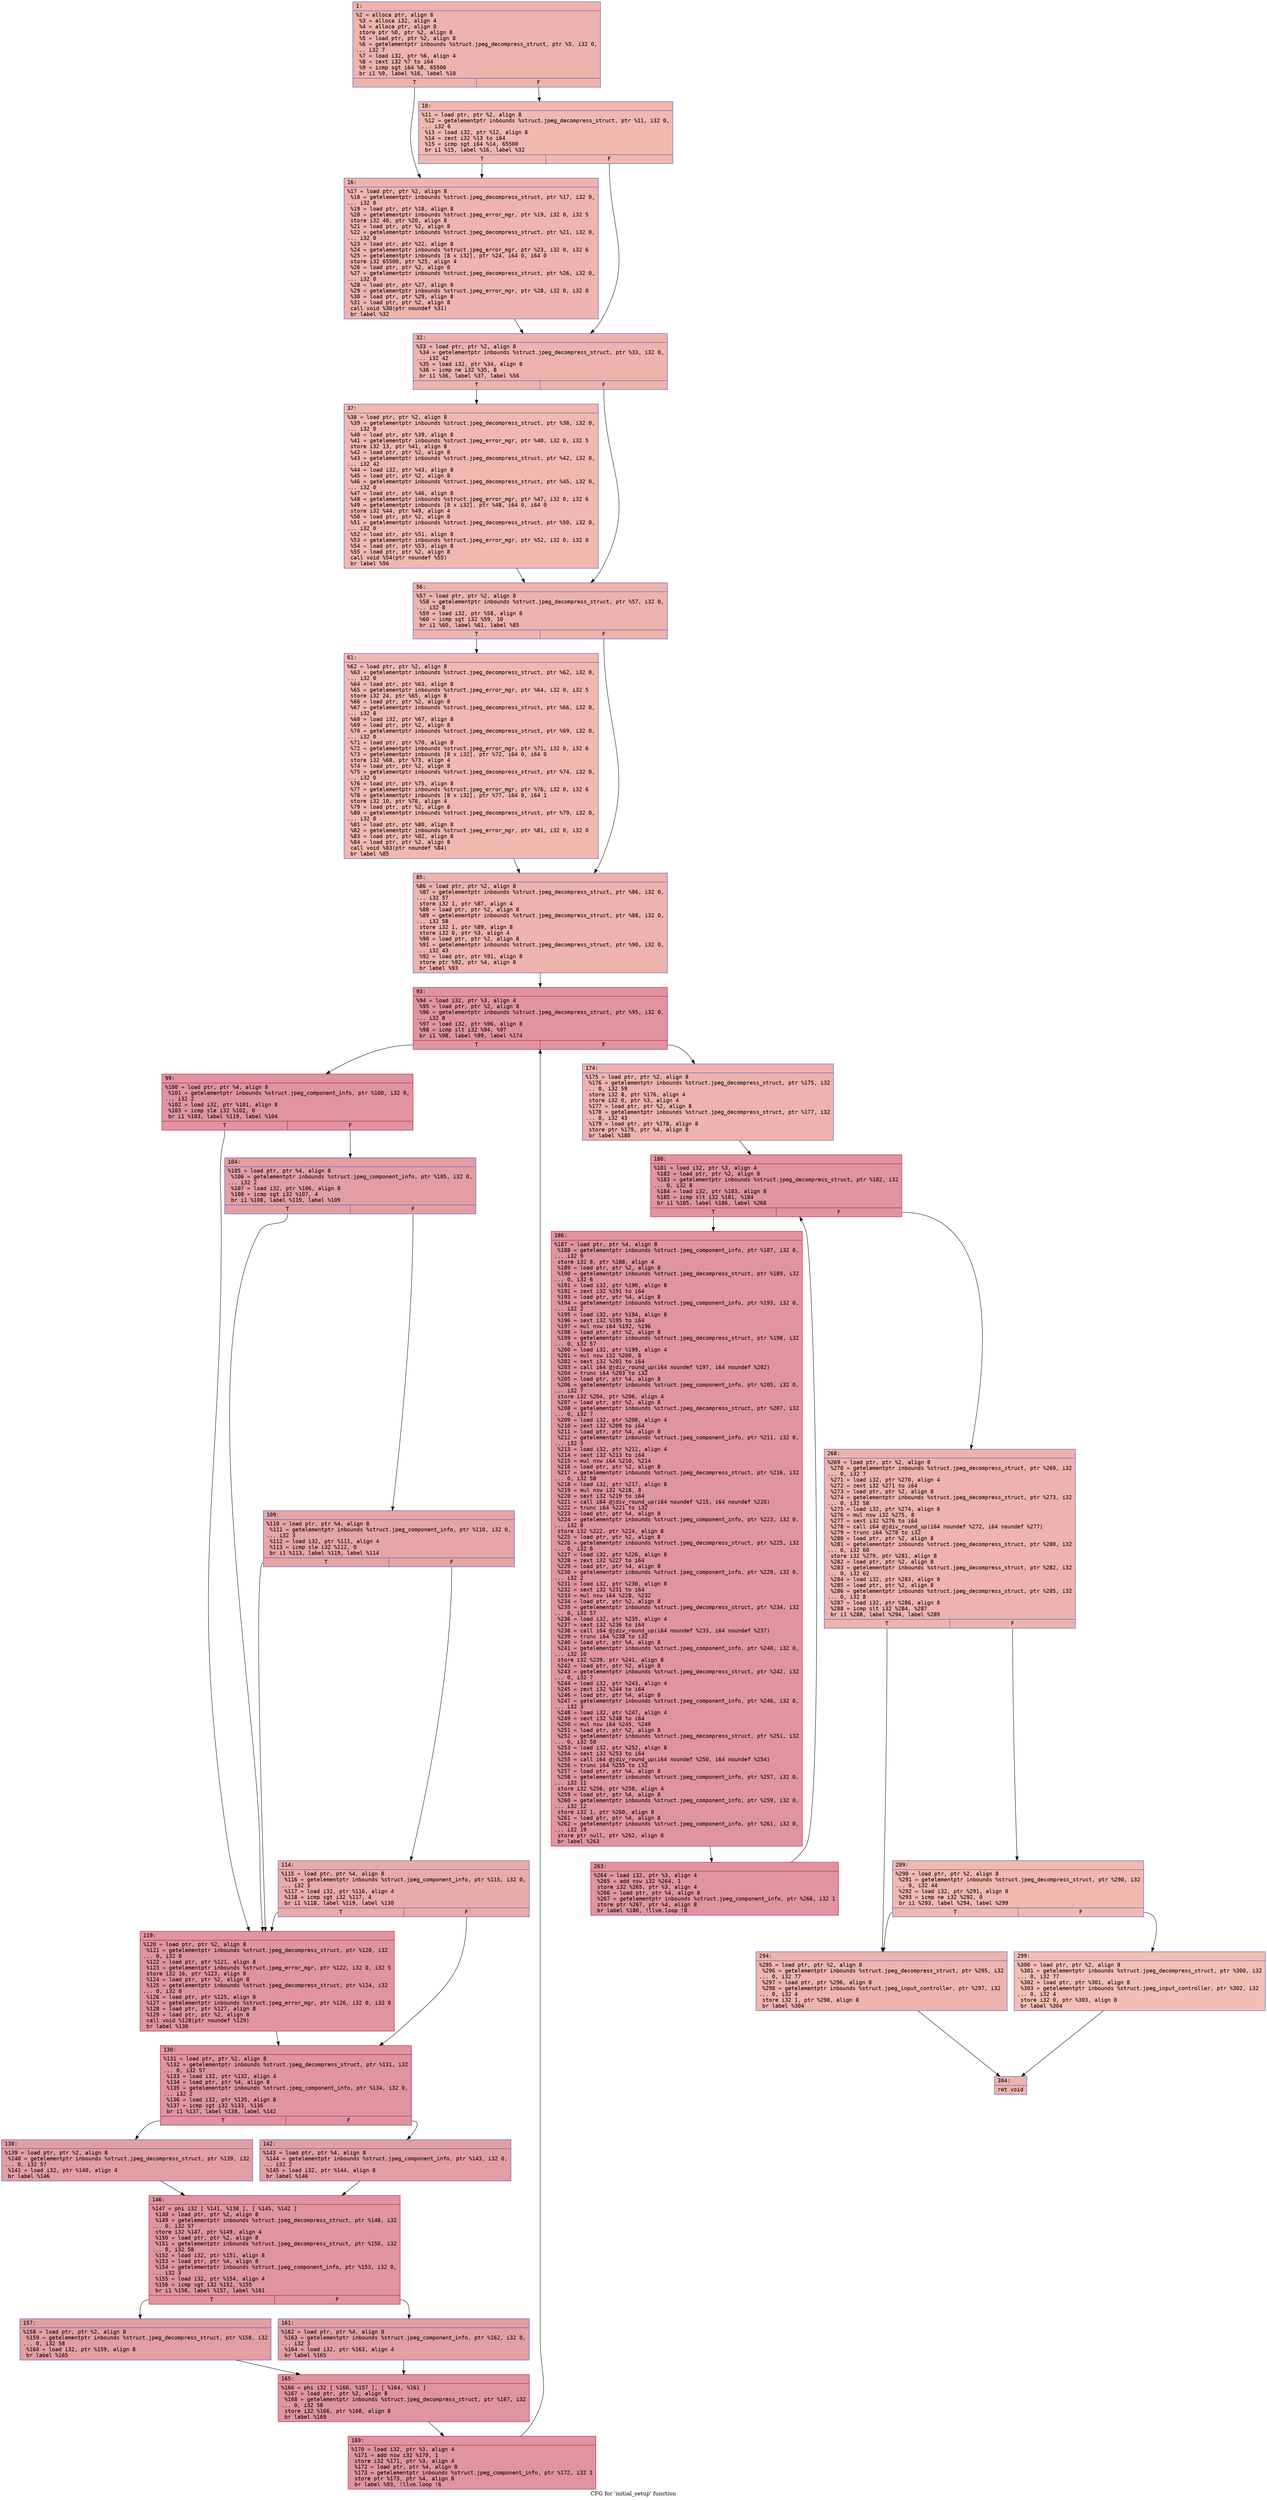 digraph "CFG for 'initial_setup' function" {
	label="CFG for 'initial_setup' function";

	Node0x600002cd67b0 [shape=record,color="#3d50c3ff", style=filled, fillcolor="#d6524470" fontname="Courier",label="{1:\l|  %2 = alloca ptr, align 8\l  %3 = alloca i32, align 4\l  %4 = alloca ptr, align 8\l  store ptr %0, ptr %2, align 8\l  %5 = load ptr, ptr %2, align 8\l  %6 = getelementptr inbounds %struct.jpeg_decompress_struct, ptr %5, i32 0,\l... i32 7\l  %7 = load i32, ptr %6, align 4\l  %8 = zext i32 %7 to i64\l  %9 = icmp sgt i64 %8, 65500\l  br i1 %9, label %16, label %10\l|{<s0>T|<s1>F}}"];
	Node0x600002cd67b0:s0 -> Node0x600002cd6850[tooltip="1 -> 16\nProbability 50.00%" ];
	Node0x600002cd67b0:s1 -> Node0x600002cd6800[tooltip="1 -> 10\nProbability 50.00%" ];
	Node0x600002cd6800 [shape=record,color="#3d50c3ff", style=filled, fillcolor="#dc5d4a70" fontname="Courier",label="{10:\l|  %11 = load ptr, ptr %2, align 8\l  %12 = getelementptr inbounds %struct.jpeg_decompress_struct, ptr %11, i32 0,\l... i32 6\l  %13 = load i32, ptr %12, align 8\l  %14 = zext i32 %13 to i64\l  %15 = icmp sgt i64 %14, 65500\l  br i1 %15, label %16, label %32\l|{<s0>T|<s1>F}}"];
	Node0x600002cd6800:s0 -> Node0x600002cd6850[tooltip="10 -> 16\nProbability 50.00%" ];
	Node0x600002cd6800:s1 -> Node0x600002cd68a0[tooltip="10 -> 32\nProbability 50.00%" ];
	Node0x600002cd6850 [shape=record,color="#3d50c3ff", style=filled, fillcolor="#d8564670" fontname="Courier",label="{16:\l|  %17 = load ptr, ptr %2, align 8\l  %18 = getelementptr inbounds %struct.jpeg_decompress_struct, ptr %17, i32 0,\l... i32 0\l  %19 = load ptr, ptr %18, align 8\l  %20 = getelementptr inbounds %struct.jpeg_error_mgr, ptr %19, i32 0, i32 5\l  store i32 40, ptr %20, align 8\l  %21 = load ptr, ptr %2, align 8\l  %22 = getelementptr inbounds %struct.jpeg_decompress_struct, ptr %21, i32 0,\l... i32 0\l  %23 = load ptr, ptr %22, align 8\l  %24 = getelementptr inbounds %struct.jpeg_error_mgr, ptr %23, i32 0, i32 6\l  %25 = getelementptr inbounds [8 x i32], ptr %24, i64 0, i64 0\l  store i32 65500, ptr %25, align 4\l  %26 = load ptr, ptr %2, align 8\l  %27 = getelementptr inbounds %struct.jpeg_decompress_struct, ptr %26, i32 0,\l... i32 0\l  %28 = load ptr, ptr %27, align 8\l  %29 = getelementptr inbounds %struct.jpeg_error_mgr, ptr %28, i32 0, i32 0\l  %30 = load ptr, ptr %29, align 8\l  %31 = load ptr, ptr %2, align 8\l  call void %30(ptr noundef %31)\l  br label %32\l}"];
	Node0x600002cd6850 -> Node0x600002cd68a0[tooltip="16 -> 32\nProbability 100.00%" ];
	Node0x600002cd68a0 [shape=record,color="#3d50c3ff", style=filled, fillcolor="#d6524470" fontname="Courier",label="{32:\l|  %33 = load ptr, ptr %2, align 8\l  %34 = getelementptr inbounds %struct.jpeg_decompress_struct, ptr %33, i32 0,\l... i32 42\l  %35 = load i32, ptr %34, align 8\l  %36 = icmp ne i32 %35, 8\l  br i1 %36, label %37, label %56\l|{<s0>T|<s1>F}}"];
	Node0x600002cd68a0:s0 -> Node0x600002cd68f0[tooltip="32 -> 37\nProbability 50.00%" ];
	Node0x600002cd68a0:s1 -> Node0x600002cd6940[tooltip="32 -> 56\nProbability 50.00%" ];
	Node0x600002cd68f0 [shape=record,color="#3d50c3ff", style=filled, fillcolor="#dc5d4a70" fontname="Courier",label="{37:\l|  %38 = load ptr, ptr %2, align 8\l  %39 = getelementptr inbounds %struct.jpeg_decompress_struct, ptr %38, i32 0,\l... i32 0\l  %40 = load ptr, ptr %39, align 8\l  %41 = getelementptr inbounds %struct.jpeg_error_mgr, ptr %40, i32 0, i32 5\l  store i32 13, ptr %41, align 8\l  %42 = load ptr, ptr %2, align 8\l  %43 = getelementptr inbounds %struct.jpeg_decompress_struct, ptr %42, i32 0,\l... i32 42\l  %44 = load i32, ptr %43, align 8\l  %45 = load ptr, ptr %2, align 8\l  %46 = getelementptr inbounds %struct.jpeg_decompress_struct, ptr %45, i32 0,\l... i32 0\l  %47 = load ptr, ptr %46, align 8\l  %48 = getelementptr inbounds %struct.jpeg_error_mgr, ptr %47, i32 0, i32 6\l  %49 = getelementptr inbounds [8 x i32], ptr %48, i64 0, i64 0\l  store i32 %44, ptr %49, align 4\l  %50 = load ptr, ptr %2, align 8\l  %51 = getelementptr inbounds %struct.jpeg_decompress_struct, ptr %50, i32 0,\l... i32 0\l  %52 = load ptr, ptr %51, align 8\l  %53 = getelementptr inbounds %struct.jpeg_error_mgr, ptr %52, i32 0, i32 0\l  %54 = load ptr, ptr %53, align 8\l  %55 = load ptr, ptr %2, align 8\l  call void %54(ptr noundef %55)\l  br label %56\l}"];
	Node0x600002cd68f0 -> Node0x600002cd6940[tooltip="37 -> 56\nProbability 100.00%" ];
	Node0x600002cd6940 [shape=record,color="#3d50c3ff", style=filled, fillcolor="#d6524470" fontname="Courier",label="{56:\l|  %57 = load ptr, ptr %2, align 8\l  %58 = getelementptr inbounds %struct.jpeg_decompress_struct, ptr %57, i32 0,\l... i32 8\l  %59 = load i32, ptr %58, align 8\l  %60 = icmp sgt i32 %59, 10\l  br i1 %60, label %61, label %85\l|{<s0>T|<s1>F}}"];
	Node0x600002cd6940:s0 -> Node0x600002cd6990[tooltip="56 -> 61\nProbability 50.00%" ];
	Node0x600002cd6940:s1 -> Node0x600002cd69e0[tooltip="56 -> 85\nProbability 50.00%" ];
	Node0x600002cd6990 [shape=record,color="#3d50c3ff", style=filled, fillcolor="#dc5d4a70" fontname="Courier",label="{61:\l|  %62 = load ptr, ptr %2, align 8\l  %63 = getelementptr inbounds %struct.jpeg_decompress_struct, ptr %62, i32 0,\l... i32 0\l  %64 = load ptr, ptr %63, align 8\l  %65 = getelementptr inbounds %struct.jpeg_error_mgr, ptr %64, i32 0, i32 5\l  store i32 24, ptr %65, align 8\l  %66 = load ptr, ptr %2, align 8\l  %67 = getelementptr inbounds %struct.jpeg_decompress_struct, ptr %66, i32 0,\l... i32 8\l  %68 = load i32, ptr %67, align 8\l  %69 = load ptr, ptr %2, align 8\l  %70 = getelementptr inbounds %struct.jpeg_decompress_struct, ptr %69, i32 0,\l... i32 0\l  %71 = load ptr, ptr %70, align 8\l  %72 = getelementptr inbounds %struct.jpeg_error_mgr, ptr %71, i32 0, i32 6\l  %73 = getelementptr inbounds [8 x i32], ptr %72, i64 0, i64 0\l  store i32 %68, ptr %73, align 4\l  %74 = load ptr, ptr %2, align 8\l  %75 = getelementptr inbounds %struct.jpeg_decompress_struct, ptr %74, i32 0,\l... i32 0\l  %76 = load ptr, ptr %75, align 8\l  %77 = getelementptr inbounds %struct.jpeg_error_mgr, ptr %76, i32 0, i32 6\l  %78 = getelementptr inbounds [8 x i32], ptr %77, i64 0, i64 1\l  store i32 10, ptr %78, align 4\l  %79 = load ptr, ptr %2, align 8\l  %80 = getelementptr inbounds %struct.jpeg_decompress_struct, ptr %79, i32 0,\l... i32 0\l  %81 = load ptr, ptr %80, align 8\l  %82 = getelementptr inbounds %struct.jpeg_error_mgr, ptr %81, i32 0, i32 0\l  %83 = load ptr, ptr %82, align 8\l  %84 = load ptr, ptr %2, align 8\l  call void %83(ptr noundef %84)\l  br label %85\l}"];
	Node0x600002cd6990 -> Node0x600002cd69e0[tooltip="61 -> 85\nProbability 100.00%" ];
	Node0x600002cd69e0 [shape=record,color="#3d50c3ff", style=filled, fillcolor="#d6524470" fontname="Courier",label="{85:\l|  %86 = load ptr, ptr %2, align 8\l  %87 = getelementptr inbounds %struct.jpeg_decompress_struct, ptr %86, i32 0,\l... i32 57\l  store i32 1, ptr %87, align 4\l  %88 = load ptr, ptr %2, align 8\l  %89 = getelementptr inbounds %struct.jpeg_decompress_struct, ptr %88, i32 0,\l... i32 58\l  store i32 1, ptr %89, align 8\l  store i32 0, ptr %3, align 4\l  %90 = load ptr, ptr %2, align 8\l  %91 = getelementptr inbounds %struct.jpeg_decompress_struct, ptr %90, i32 0,\l... i32 43\l  %92 = load ptr, ptr %91, align 8\l  store ptr %92, ptr %4, align 8\l  br label %93\l}"];
	Node0x600002cd69e0 -> Node0x600002cd6a30[tooltip="85 -> 93\nProbability 100.00%" ];
	Node0x600002cd6a30 [shape=record,color="#b70d28ff", style=filled, fillcolor="#b70d2870" fontname="Courier",label="{93:\l|  %94 = load i32, ptr %3, align 4\l  %95 = load ptr, ptr %2, align 8\l  %96 = getelementptr inbounds %struct.jpeg_decompress_struct, ptr %95, i32 0,\l... i32 8\l  %97 = load i32, ptr %96, align 8\l  %98 = icmp slt i32 %94, %97\l  br i1 %98, label %99, label %174\l|{<s0>T|<s1>F}}"];
	Node0x600002cd6a30:s0 -> Node0x600002cd6a80[tooltip="93 -> 99\nProbability 96.88%" ];
	Node0x600002cd6a30:s1 -> Node0x600002cd6e90[tooltip="93 -> 174\nProbability 3.12%" ];
	Node0x600002cd6a80 [shape=record,color="#b70d28ff", style=filled, fillcolor="#b70d2870" fontname="Courier",label="{99:\l|  %100 = load ptr, ptr %4, align 8\l  %101 = getelementptr inbounds %struct.jpeg_component_info, ptr %100, i32 0,\l... i32 2\l  %102 = load i32, ptr %101, align 8\l  %103 = icmp sle i32 %102, 0\l  br i1 %103, label %119, label %104\l|{<s0>T|<s1>F}}"];
	Node0x600002cd6a80:s0 -> Node0x600002cd6bc0[tooltip="99 -> 119\nProbability 50.00%" ];
	Node0x600002cd6a80:s1 -> Node0x600002cd6ad0[tooltip="99 -> 104\nProbability 50.00%" ];
	Node0x600002cd6ad0 [shape=record,color="#3d50c3ff", style=filled, fillcolor="#be242e70" fontname="Courier",label="{104:\l|  %105 = load ptr, ptr %4, align 8\l  %106 = getelementptr inbounds %struct.jpeg_component_info, ptr %105, i32 0,\l... i32 2\l  %107 = load i32, ptr %106, align 8\l  %108 = icmp sgt i32 %107, 4\l  br i1 %108, label %119, label %109\l|{<s0>T|<s1>F}}"];
	Node0x600002cd6ad0:s0 -> Node0x600002cd6bc0[tooltip="104 -> 119\nProbability 50.00%" ];
	Node0x600002cd6ad0:s1 -> Node0x600002cd6b20[tooltip="104 -> 109\nProbability 50.00%" ];
	Node0x600002cd6b20 [shape=record,color="#3d50c3ff", style=filled, fillcolor="#c5333470" fontname="Courier",label="{109:\l|  %110 = load ptr, ptr %4, align 8\l  %111 = getelementptr inbounds %struct.jpeg_component_info, ptr %110, i32 0,\l... i32 3\l  %112 = load i32, ptr %111, align 4\l  %113 = icmp sle i32 %112, 0\l  br i1 %113, label %119, label %114\l|{<s0>T|<s1>F}}"];
	Node0x600002cd6b20:s0 -> Node0x600002cd6bc0[tooltip="109 -> 119\nProbability 50.00%" ];
	Node0x600002cd6b20:s1 -> Node0x600002cd6b70[tooltip="109 -> 114\nProbability 50.00%" ];
	Node0x600002cd6b70 [shape=record,color="#3d50c3ff", style=filled, fillcolor="#cc403a70" fontname="Courier",label="{114:\l|  %115 = load ptr, ptr %4, align 8\l  %116 = getelementptr inbounds %struct.jpeg_component_info, ptr %115, i32 0,\l... i32 3\l  %117 = load i32, ptr %116, align 4\l  %118 = icmp sgt i32 %117, 4\l  br i1 %118, label %119, label %130\l|{<s0>T|<s1>F}}"];
	Node0x600002cd6b70:s0 -> Node0x600002cd6bc0[tooltip="114 -> 119\nProbability 50.00%" ];
	Node0x600002cd6b70:s1 -> Node0x600002cd6c10[tooltip="114 -> 130\nProbability 50.00%" ];
	Node0x600002cd6bc0 [shape=record,color="#b70d28ff", style=filled, fillcolor="#b70d2870" fontname="Courier",label="{119:\l|  %120 = load ptr, ptr %2, align 8\l  %121 = getelementptr inbounds %struct.jpeg_decompress_struct, ptr %120, i32\l... 0, i32 0\l  %122 = load ptr, ptr %121, align 8\l  %123 = getelementptr inbounds %struct.jpeg_error_mgr, ptr %122, i32 0, i32 5\l  store i32 16, ptr %123, align 8\l  %124 = load ptr, ptr %2, align 8\l  %125 = getelementptr inbounds %struct.jpeg_decompress_struct, ptr %124, i32\l... 0, i32 0\l  %126 = load ptr, ptr %125, align 8\l  %127 = getelementptr inbounds %struct.jpeg_error_mgr, ptr %126, i32 0, i32 0\l  %128 = load ptr, ptr %127, align 8\l  %129 = load ptr, ptr %2, align 8\l  call void %128(ptr noundef %129)\l  br label %130\l}"];
	Node0x600002cd6bc0 -> Node0x600002cd6c10[tooltip="119 -> 130\nProbability 100.00%" ];
	Node0x600002cd6c10 [shape=record,color="#b70d28ff", style=filled, fillcolor="#b70d2870" fontname="Courier",label="{130:\l|  %131 = load ptr, ptr %2, align 8\l  %132 = getelementptr inbounds %struct.jpeg_decompress_struct, ptr %131, i32\l... 0, i32 57\l  %133 = load i32, ptr %132, align 4\l  %134 = load ptr, ptr %4, align 8\l  %135 = getelementptr inbounds %struct.jpeg_component_info, ptr %134, i32 0,\l... i32 2\l  %136 = load i32, ptr %135, align 8\l  %137 = icmp sgt i32 %133, %136\l  br i1 %137, label %138, label %142\l|{<s0>T|<s1>F}}"];
	Node0x600002cd6c10:s0 -> Node0x600002cd6c60[tooltip="130 -> 138\nProbability 50.00%" ];
	Node0x600002cd6c10:s1 -> Node0x600002cd6cb0[tooltip="130 -> 142\nProbability 50.00%" ];
	Node0x600002cd6c60 [shape=record,color="#3d50c3ff", style=filled, fillcolor="#be242e70" fontname="Courier",label="{138:\l|  %139 = load ptr, ptr %2, align 8\l  %140 = getelementptr inbounds %struct.jpeg_decompress_struct, ptr %139, i32\l... 0, i32 57\l  %141 = load i32, ptr %140, align 4\l  br label %146\l}"];
	Node0x600002cd6c60 -> Node0x600002cd6d00[tooltip="138 -> 146\nProbability 100.00%" ];
	Node0x600002cd6cb0 [shape=record,color="#3d50c3ff", style=filled, fillcolor="#be242e70" fontname="Courier",label="{142:\l|  %143 = load ptr, ptr %4, align 8\l  %144 = getelementptr inbounds %struct.jpeg_component_info, ptr %143, i32 0,\l... i32 2\l  %145 = load i32, ptr %144, align 8\l  br label %146\l}"];
	Node0x600002cd6cb0 -> Node0x600002cd6d00[tooltip="142 -> 146\nProbability 100.00%" ];
	Node0x600002cd6d00 [shape=record,color="#b70d28ff", style=filled, fillcolor="#b70d2870" fontname="Courier",label="{146:\l|  %147 = phi i32 [ %141, %138 ], [ %145, %142 ]\l  %148 = load ptr, ptr %2, align 8\l  %149 = getelementptr inbounds %struct.jpeg_decompress_struct, ptr %148, i32\l... 0, i32 57\l  store i32 %147, ptr %149, align 4\l  %150 = load ptr, ptr %2, align 8\l  %151 = getelementptr inbounds %struct.jpeg_decompress_struct, ptr %150, i32\l... 0, i32 58\l  %152 = load i32, ptr %151, align 8\l  %153 = load ptr, ptr %4, align 8\l  %154 = getelementptr inbounds %struct.jpeg_component_info, ptr %153, i32 0,\l... i32 3\l  %155 = load i32, ptr %154, align 4\l  %156 = icmp sgt i32 %152, %155\l  br i1 %156, label %157, label %161\l|{<s0>T|<s1>F}}"];
	Node0x600002cd6d00:s0 -> Node0x600002cd6d50[tooltip="146 -> 157\nProbability 50.00%" ];
	Node0x600002cd6d00:s1 -> Node0x600002cd6da0[tooltip="146 -> 161\nProbability 50.00%" ];
	Node0x600002cd6d50 [shape=record,color="#3d50c3ff", style=filled, fillcolor="#be242e70" fontname="Courier",label="{157:\l|  %158 = load ptr, ptr %2, align 8\l  %159 = getelementptr inbounds %struct.jpeg_decompress_struct, ptr %158, i32\l... 0, i32 58\l  %160 = load i32, ptr %159, align 8\l  br label %165\l}"];
	Node0x600002cd6d50 -> Node0x600002cd6df0[tooltip="157 -> 165\nProbability 100.00%" ];
	Node0x600002cd6da0 [shape=record,color="#3d50c3ff", style=filled, fillcolor="#be242e70" fontname="Courier",label="{161:\l|  %162 = load ptr, ptr %4, align 8\l  %163 = getelementptr inbounds %struct.jpeg_component_info, ptr %162, i32 0,\l... i32 3\l  %164 = load i32, ptr %163, align 4\l  br label %165\l}"];
	Node0x600002cd6da0 -> Node0x600002cd6df0[tooltip="161 -> 165\nProbability 100.00%" ];
	Node0x600002cd6df0 [shape=record,color="#b70d28ff", style=filled, fillcolor="#b70d2870" fontname="Courier",label="{165:\l|  %166 = phi i32 [ %160, %157 ], [ %164, %161 ]\l  %167 = load ptr, ptr %2, align 8\l  %168 = getelementptr inbounds %struct.jpeg_decompress_struct, ptr %167, i32\l... 0, i32 58\l  store i32 %166, ptr %168, align 8\l  br label %169\l}"];
	Node0x600002cd6df0 -> Node0x600002cd6e40[tooltip="165 -> 169\nProbability 100.00%" ];
	Node0x600002cd6e40 [shape=record,color="#b70d28ff", style=filled, fillcolor="#b70d2870" fontname="Courier",label="{169:\l|  %170 = load i32, ptr %3, align 4\l  %171 = add nsw i32 %170, 1\l  store i32 %171, ptr %3, align 4\l  %172 = load ptr, ptr %4, align 8\l  %173 = getelementptr inbounds %struct.jpeg_component_info, ptr %172, i32 1\l  store ptr %173, ptr %4, align 8\l  br label %93, !llvm.loop !6\l}"];
	Node0x600002cd6e40 -> Node0x600002cd6a30[tooltip="169 -> 93\nProbability 100.00%" ];
	Node0x600002cd6e90 [shape=record,color="#3d50c3ff", style=filled, fillcolor="#d6524470" fontname="Courier",label="{174:\l|  %175 = load ptr, ptr %2, align 8\l  %176 = getelementptr inbounds %struct.jpeg_decompress_struct, ptr %175, i32\l... 0, i32 59\l  store i32 8, ptr %176, align 4\l  store i32 0, ptr %3, align 4\l  %177 = load ptr, ptr %2, align 8\l  %178 = getelementptr inbounds %struct.jpeg_decompress_struct, ptr %177, i32\l... 0, i32 43\l  %179 = load ptr, ptr %178, align 8\l  store ptr %179, ptr %4, align 8\l  br label %180\l}"];
	Node0x600002cd6e90 -> Node0x600002cd6ee0[tooltip="174 -> 180\nProbability 100.00%" ];
	Node0x600002cd6ee0 [shape=record,color="#b70d28ff", style=filled, fillcolor="#b70d2870" fontname="Courier",label="{180:\l|  %181 = load i32, ptr %3, align 4\l  %182 = load ptr, ptr %2, align 8\l  %183 = getelementptr inbounds %struct.jpeg_decompress_struct, ptr %182, i32\l... 0, i32 8\l  %184 = load i32, ptr %183, align 8\l  %185 = icmp slt i32 %181, %184\l  br i1 %185, label %186, label %268\l|{<s0>T|<s1>F}}"];
	Node0x600002cd6ee0:s0 -> Node0x600002cd6f30[tooltip="180 -> 186\nProbability 96.88%" ];
	Node0x600002cd6ee0:s1 -> Node0x600002cd6fd0[tooltip="180 -> 268\nProbability 3.12%" ];
	Node0x600002cd6f30 [shape=record,color="#b70d28ff", style=filled, fillcolor="#b70d2870" fontname="Courier",label="{186:\l|  %187 = load ptr, ptr %4, align 8\l  %188 = getelementptr inbounds %struct.jpeg_component_info, ptr %187, i32 0,\l... i32 9\l  store i32 8, ptr %188, align 4\l  %189 = load ptr, ptr %2, align 8\l  %190 = getelementptr inbounds %struct.jpeg_decompress_struct, ptr %189, i32\l... 0, i32 6\l  %191 = load i32, ptr %190, align 8\l  %192 = zext i32 %191 to i64\l  %193 = load ptr, ptr %4, align 8\l  %194 = getelementptr inbounds %struct.jpeg_component_info, ptr %193, i32 0,\l... i32 2\l  %195 = load i32, ptr %194, align 8\l  %196 = sext i32 %195 to i64\l  %197 = mul nsw i64 %192, %196\l  %198 = load ptr, ptr %2, align 8\l  %199 = getelementptr inbounds %struct.jpeg_decompress_struct, ptr %198, i32\l... 0, i32 57\l  %200 = load i32, ptr %199, align 4\l  %201 = mul nsw i32 %200, 8\l  %202 = sext i32 %201 to i64\l  %203 = call i64 @jdiv_round_up(i64 noundef %197, i64 noundef %202)\l  %204 = trunc i64 %203 to i32\l  %205 = load ptr, ptr %4, align 8\l  %206 = getelementptr inbounds %struct.jpeg_component_info, ptr %205, i32 0,\l... i32 7\l  store i32 %204, ptr %206, align 4\l  %207 = load ptr, ptr %2, align 8\l  %208 = getelementptr inbounds %struct.jpeg_decompress_struct, ptr %207, i32\l... 0, i32 7\l  %209 = load i32, ptr %208, align 4\l  %210 = zext i32 %209 to i64\l  %211 = load ptr, ptr %4, align 8\l  %212 = getelementptr inbounds %struct.jpeg_component_info, ptr %211, i32 0,\l... i32 3\l  %213 = load i32, ptr %212, align 4\l  %214 = sext i32 %213 to i64\l  %215 = mul nsw i64 %210, %214\l  %216 = load ptr, ptr %2, align 8\l  %217 = getelementptr inbounds %struct.jpeg_decompress_struct, ptr %216, i32\l... 0, i32 58\l  %218 = load i32, ptr %217, align 8\l  %219 = mul nsw i32 %218, 8\l  %220 = sext i32 %219 to i64\l  %221 = call i64 @jdiv_round_up(i64 noundef %215, i64 noundef %220)\l  %222 = trunc i64 %221 to i32\l  %223 = load ptr, ptr %4, align 8\l  %224 = getelementptr inbounds %struct.jpeg_component_info, ptr %223, i32 0,\l... i32 8\l  store i32 %222, ptr %224, align 8\l  %225 = load ptr, ptr %2, align 8\l  %226 = getelementptr inbounds %struct.jpeg_decompress_struct, ptr %225, i32\l... 0, i32 6\l  %227 = load i32, ptr %226, align 8\l  %228 = zext i32 %227 to i64\l  %229 = load ptr, ptr %4, align 8\l  %230 = getelementptr inbounds %struct.jpeg_component_info, ptr %229, i32 0,\l... i32 2\l  %231 = load i32, ptr %230, align 8\l  %232 = sext i32 %231 to i64\l  %233 = mul nsw i64 %228, %232\l  %234 = load ptr, ptr %2, align 8\l  %235 = getelementptr inbounds %struct.jpeg_decompress_struct, ptr %234, i32\l... 0, i32 57\l  %236 = load i32, ptr %235, align 4\l  %237 = sext i32 %236 to i64\l  %238 = call i64 @jdiv_round_up(i64 noundef %233, i64 noundef %237)\l  %239 = trunc i64 %238 to i32\l  %240 = load ptr, ptr %4, align 8\l  %241 = getelementptr inbounds %struct.jpeg_component_info, ptr %240, i32 0,\l... i32 10\l  store i32 %239, ptr %241, align 8\l  %242 = load ptr, ptr %2, align 8\l  %243 = getelementptr inbounds %struct.jpeg_decompress_struct, ptr %242, i32\l... 0, i32 7\l  %244 = load i32, ptr %243, align 4\l  %245 = zext i32 %244 to i64\l  %246 = load ptr, ptr %4, align 8\l  %247 = getelementptr inbounds %struct.jpeg_component_info, ptr %246, i32 0,\l... i32 3\l  %248 = load i32, ptr %247, align 4\l  %249 = sext i32 %248 to i64\l  %250 = mul nsw i64 %245, %249\l  %251 = load ptr, ptr %2, align 8\l  %252 = getelementptr inbounds %struct.jpeg_decompress_struct, ptr %251, i32\l... 0, i32 58\l  %253 = load i32, ptr %252, align 8\l  %254 = sext i32 %253 to i64\l  %255 = call i64 @jdiv_round_up(i64 noundef %250, i64 noundef %254)\l  %256 = trunc i64 %255 to i32\l  %257 = load ptr, ptr %4, align 8\l  %258 = getelementptr inbounds %struct.jpeg_component_info, ptr %257, i32 0,\l... i32 11\l  store i32 %256, ptr %258, align 4\l  %259 = load ptr, ptr %4, align 8\l  %260 = getelementptr inbounds %struct.jpeg_component_info, ptr %259, i32 0,\l... i32 12\l  store i32 1, ptr %260, align 8\l  %261 = load ptr, ptr %4, align 8\l  %262 = getelementptr inbounds %struct.jpeg_component_info, ptr %261, i32 0,\l... i32 19\l  store ptr null, ptr %262, align 8\l  br label %263\l}"];
	Node0x600002cd6f30 -> Node0x600002cd6f80[tooltip="186 -> 263\nProbability 100.00%" ];
	Node0x600002cd6f80 [shape=record,color="#b70d28ff", style=filled, fillcolor="#b70d2870" fontname="Courier",label="{263:\l|  %264 = load i32, ptr %3, align 4\l  %265 = add nsw i32 %264, 1\l  store i32 %265, ptr %3, align 4\l  %266 = load ptr, ptr %4, align 8\l  %267 = getelementptr inbounds %struct.jpeg_component_info, ptr %266, i32 1\l  store ptr %267, ptr %4, align 8\l  br label %180, !llvm.loop !8\l}"];
	Node0x600002cd6f80 -> Node0x600002cd6ee0[tooltip="263 -> 180\nProbability 100.00%" ];
	Node0x600002cd6fd0 [shape=record,color="#3d50c3ff", style=filled, fillcolor="#d6524470" fontname="Courier",label="{268:\l|  %269 = load ptr, ptr %2, align 8\l  %270 = getelementptr inbounds %struct.jpeg_decompress_struct, ptr %269, i32\l... 0, i32 7\l  %271 = load i32, ptr %270, align 4\l  %272 = zext i32 %271 to i64\l  %273 = load ptr, ptr %2, align 8\l  %274 = getelementptr inbounds %struct.jpeg_decompress_struct, ptr %273, i32\l... 0, i32 58\l  %275 = load i32, ptr %274, align 8\l  %276 = mul nsw i32 %275, 8\l  %277 = sext i32 %276 to i64\l  %278 = call i64 @jdiv_round_up(i64 noundef %272, i64 noundef %277)\l  %279 = trunc i64 %278 to i32\l  %280 = load ptr, ptr %2, align 8\l  %281 = getelementptr inbounds %struct.jpeg_decompress_struct, ptr %280, i32\l... 0, i32 60\l  store i32 %279, ptr %281, align 8\l  %282 = load ptr, ptr %2, align 8\l  %283 = getelementptr inbounds %struct.jpeg_decompress_struct, ptr %282, i32\l... 0, i32 62\l  %284 = load i32, ptr %283, align 8\l  %285 = load ptr, ptr %2, align 8\l  %286 = getelementptr inbounds %struct.jpeg_decompress_struct, ptr %285, i32\l... 0, i32 8\l  %287 = load i32, ptr %286, align 8\l  %288 = icmp slt i32 %284, %287\l  br i1 %288, label %294, label %289\l|{<s0>T|<s1>F}}"];
	Node0x600002cd6fd0:s0 -> Node0x600002cd7070[tooltip="268 -> 294\nProbability 50.00%" ];
	Node0x600002cd6fd0:s1 -> Node0x600002cd7020[tooltip="268 -> 289\nProbability 50.00%" ];
	Node0x600002cd7020 [shape=record,color="#3d50c3ff", style=filled, fillcolor="#dc5d4a70" fontname="Courier",label="{289:\l|  %290 = load ptr, ptr %2, align 8\l  %291 = getelementptr inbounds %struct.jpeg_decompress_struct, ptr %290, i32\l... 0, i32 44\l  %292 = load i32, ptr %291, align 8\l  %293 = icmp ne i32 %292, 0\l  br i1 %293, label %294, label %299\l|{<s0>T|<s1>F}}"];
	Node0x600002cd7020:s0 -> Node0x600002cd7070[tooltip="289 -> 294\nProbability 62.50%" ];
	Node0x600002cd7020:s1 -> Node0x600002cd70c0[tooltip="289 -> 299\nProbability 37.50%" ];
	Node0x600002cd7070 [shape=record,color="#3d50c3ff", style=filled, fillcolor="#d8564670" fontname="Courier",label="{294:\l|  %295 = load ptr, ptr %2, align 8\l  %296 = getelementptr inbounds %struct.jpeg_decompress_struct, ptr %295, i32\l... 0, i32 77\l  %297 = load ptr, ptr %296, align 8\l  %298 = getelementptr inbounds %struct.jpeg_input_controller, ptr %297, i32\l... 0, i32 4\l  store i32 1, ptr %298, align 8\l  br label %304\l}"];
	Node0x600002cd7070 -> Node0x600002cd7110[tooltip="294 -> 304\nProbability 100.00%" ];
	Node0x600002cd70c0 [shape=record,color="#3d50c3ff", style=filled, fillcolor="#e36c5570" fontname="Courier",label="{299:\l|  %300 = load ptr, ptr %2, align 8\l  %301 = getelementptr inbounds %struct.jpeg_decompress_struct, ptr %300, i32\l... 0, i32 77\l  %302 = load ptr, ptr %301, align 8\l  %303 = getelementptr inbounds %struct.jpeg_input_controller, ptr %302, i32\l... 0, i32 4\l  store i32 0, ptr %303, align 8\l  br label %304\l}"];
	Node0x600002cd70c0 -> Node0x600002cd7110[tooltip="299 -> 304\nProbability 100.00%" ];
	Node0x600002cd7110 [shape=record,color="#3d50c3ff", style=filled, fillcolor="#d6524470" fontname="Courier",label="{304:\l|  ret void\l}"];
}
